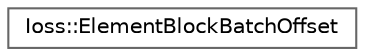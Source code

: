 digraph "Graphical Class Hierarchy"
{
 // INTERACTIVE_SVG=YES
 // LATEX_PDF_SIZE
  bgcolor="transparent";
  edge [fontname=Helvetica,fontsize=10,labelfontname=Helvetica,labelfontsize=10];
  node [fontname=Helvetica,fontsize=10,shape=box,height=0.2,width=0.4];
  rankdir="LR";
  Node0 [id="Node000000",label="Ioss::ElementBlockBatchOffset",height=0.2,width=0.4,color="grey40", fillcolor="white", style="filled",URL="$classIoss_1_1ElementBlockBatchOffset.html",tooltip=" "];
}
